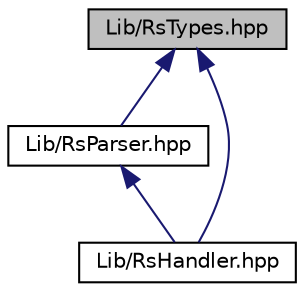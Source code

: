 digraph "Lib/RsTypes.hpp"
{
 // LATEX_PDF_SIZE
  edge [fontname="Helvetica",fontsize="10",labelfontname="Helvetica",labelfontsize="10"];
  node [fontname="Helvetica",fontsize="10",shape=record];
  Node1 [label="Lib/RsTypes.hpp",height=0.2,width=0.4,color="black", fillcolor="grey75", style="filled", fontcolor="black",tooltip="Файл, описывающий сообщения внутри протокола UtilitaryRS."];
  Node1 -> Node2 [dir="back",color="midnightblue",fontsize="10",style="solid",fontname="Helvetica"];
  Node2 [label="Lib/RsParser.hpp",height=0.2,width=0.4,color="black", fillcolor="white", style="filled",URL="$_rs_parser_8hpp.html",tooltip="Класс, описывающий парсер протокола UtilitaryRS."];
  Node2 -> Node3 [dir="back",color="midnightblue",fontsize="10",style="solid",fontname="Helvetica"];
  Node3 [label="Lib/RsHandler.hpp",height=0.2,width=0.4,color="black", fillcolor="white", style="filled",URL="$_rs_handler_8hpp.html",tooltip="Класс, описывающий поведение протокола RsHandler."];
  Node1 -> Node3 [dir="back",color="midnightblue",fontsize="10",style="solid",fontname="Helvetica"];
}
